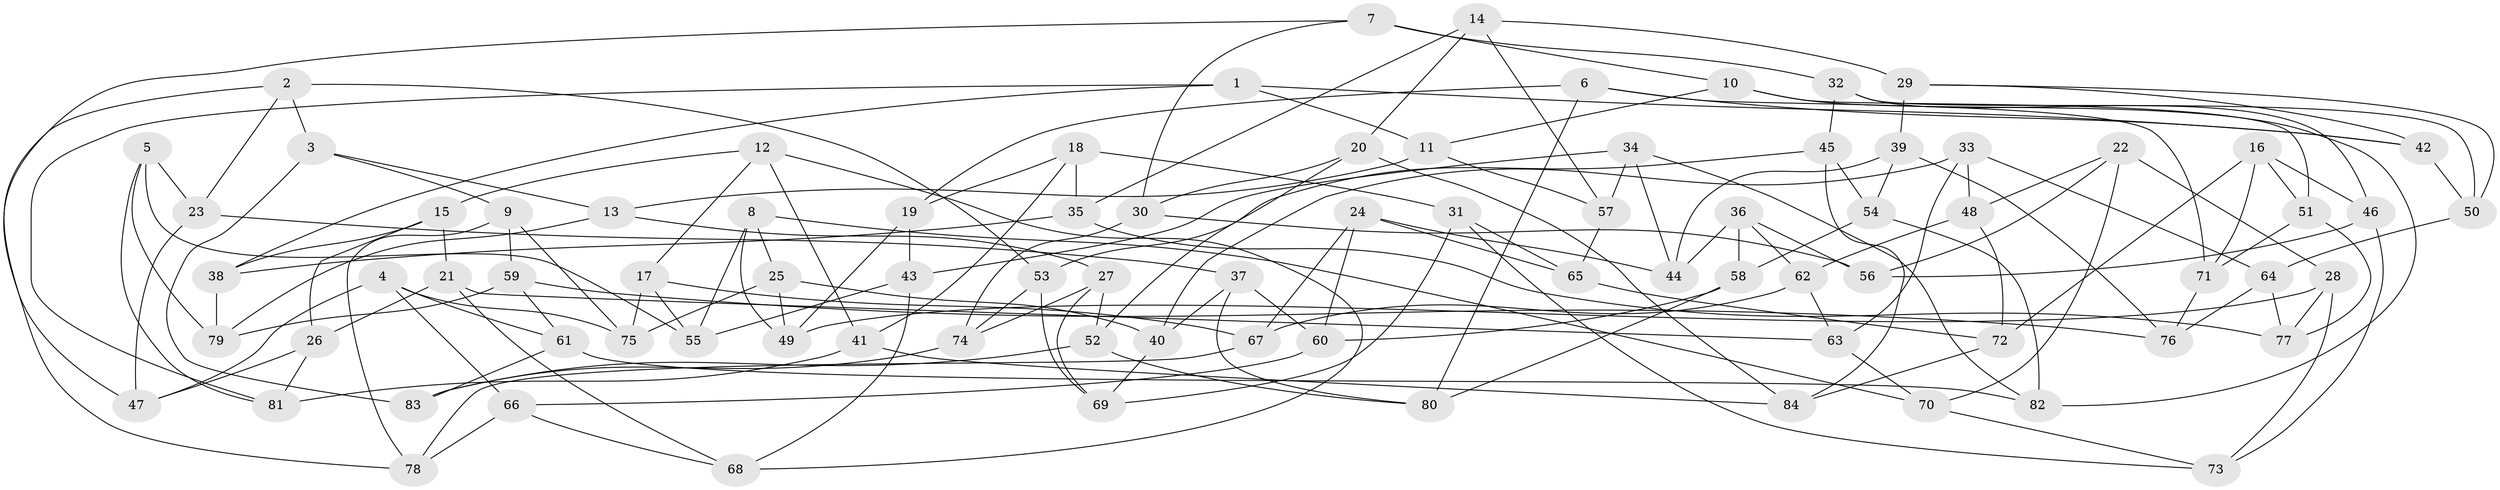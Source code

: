 // Generated by graph-tools (version 1.1) at 2025/26/03/09/25 03:26:58]
// undirected, 84 vertices, 168 edges
graph export_dot {
graph [start="1"]
  node [color=gray90,style=filled];
  1;
  2;
  3;
  4;
  5;
  6;
  7;
  8;
  9;
  10;
  11;
  12;
  13;
  14;
  15;
  16;
  17;
  18;
  19;
  20;
  21;
  22;
  23;
  24;
  25;
  26;
  27;
  28;
  29;
  30;
  31;
  32;
  33;
  34;
  35;
  36;
  37;
  38;
  39;
  40;
  41;
  42;
  43;
  44;
  45;
  46;
  47;
  48;
  49;
  50;
  51;
  52;
  53;
  54;
  55;
  56;
  57;
  58;
  59;
  60;
  61;
  62;
  63;
  64;
  65;
  66;
  67;
  68;
  69;
  70;
  71;
  72;
  73;
  74;
  75;
  76;
  77;
  78;
  79;
  80;
  81;
  82;
  83;
  84;
  1 -- 81;
  1 -- 42;
  1 -- 11;
  1 -- 38;
  2 -- 53;
  2 -- 78;
  2 -- 3;
  2 -- 23;
  3 -- 83;
  3 -- 13;
  3 -- 9;
  4 -- 61;
  4 -- 47;
  4 -- 75;
  4 -- 66;
  5 -- 55;
  5 -- 23;
  5 -- 79;
  5 -- 81;
  6 -- 71;
  6 -- 19;
  6 -- 42;
  6 -- 80;
  7 -- 32;
  7 -- 10;
  7 -- 47;
  7 -- 30;
  8 -- 55;
  8 -- 70;
  8 -- 25;
  8 -- 49;
  9 -- 78;
  9 -- 75;
  9 -- 59;
  10 -- 11;
  10 -- 82;
  10 -- 51;
  11 -- 57;
  11 -- 13;
  12 -- 41;
  12 -- 15;
  12 -- 68;
  12 -- 17;
  13 -- 27;
  13 -- 79;
  14 -- 29;
  14 -- 20;
  14 -- 35;
  14 -- 57;
  15 -- 21;
  15 -- 38;
  15 -- 26;
  16 -- 51;
  16 -- 71;
  16 -- 46;
  16 -- 72;
  17 -- 67;
  17 -- 55;
  17 -- 75;
  18 -- 31;
  18 -- 35;
  18 -- 41;
  18 -- 19;
  19 -- 43;
  19 -- 49;
  20 -- 84;
  20 -- 52;
  20 -- 30;
  21 -- 63;
  21 -- 26;
  21 -- 68;
  22 -- 56;
  22 -- 70;
  22 -- 28;
  22 -- 48;
  23 -- 47;
  23 -- 37;
  24 -- 44;
  24 -- 65;
  24 -- 67;
  24 -- 60;
  25 -- 75;
  25 -- 49;
  25 -- 40;
  26 -- 47;
  26 -- 81;
  27 -- 69;
  27 -- 52;
  27 -- 74;
  28 -- 77;
  28 -- 49;
  28 -- 73;
  29 -- 50;
  29 -- 42;
  29 -- 39;
  30 -- 74;
  30 -- 56;
  31 -- 73;
  31 -- 69;
  31 -- 65;
  32 -- 45;
  32 -- 50;
  32 -- 46;
  33 -- 64;
  33 -- 63;
  33 -- 40;
  33 -- 48;
  34 -- 57;
  34 -- 43;
  34 -- 82;
  34 -- 44;
  35 -- 77;
  35 -- 38;
  36 -- 62;
  36 -- 44;
  36 -- 56;
  36 -- 58;
  37 -- 80;
  37 -- 60;
  37 -- 40;
  38 -- 79;
  39 -- 76;
  39 -- 44;
  39 -- 54;
  40 -- 69;
  41 -- 84;
  41 -- 81;
  42 -- 50;
  43 -- 68;
  43 -- 55;
  45 -- 54;
  45 -- 84;
  45 -- 53;
  46 -- 73;
  46 -- 56;
  48 -- 72;
  48 -- 62;
  50 -- 64;
  51 -- 77;
  51 -- 71;
  52 -- 80;
  52 -- 83;
  53 -- 74;
  53 -- 69;
  54 -- 58;
  54 -- 82;
  57 -- 65;
  58 -- 80;
  58 -- 60;
  59 -- 61;
  59 -- 79;
  59 -- 76;
  60 -- 66;
  61 -- 83;
  61 -- 82;
  62 -- 63;
  62 -- 67;
  63 -- 70;
  64 -- 77;
  64 -- 76;
  65 -- 72;
  66 -- 68;
  66 -- 78;
  67 -- 78;
  70 -- 73;
  71 -- 76;
  72 -- 84;
  74 -- 83;
}
